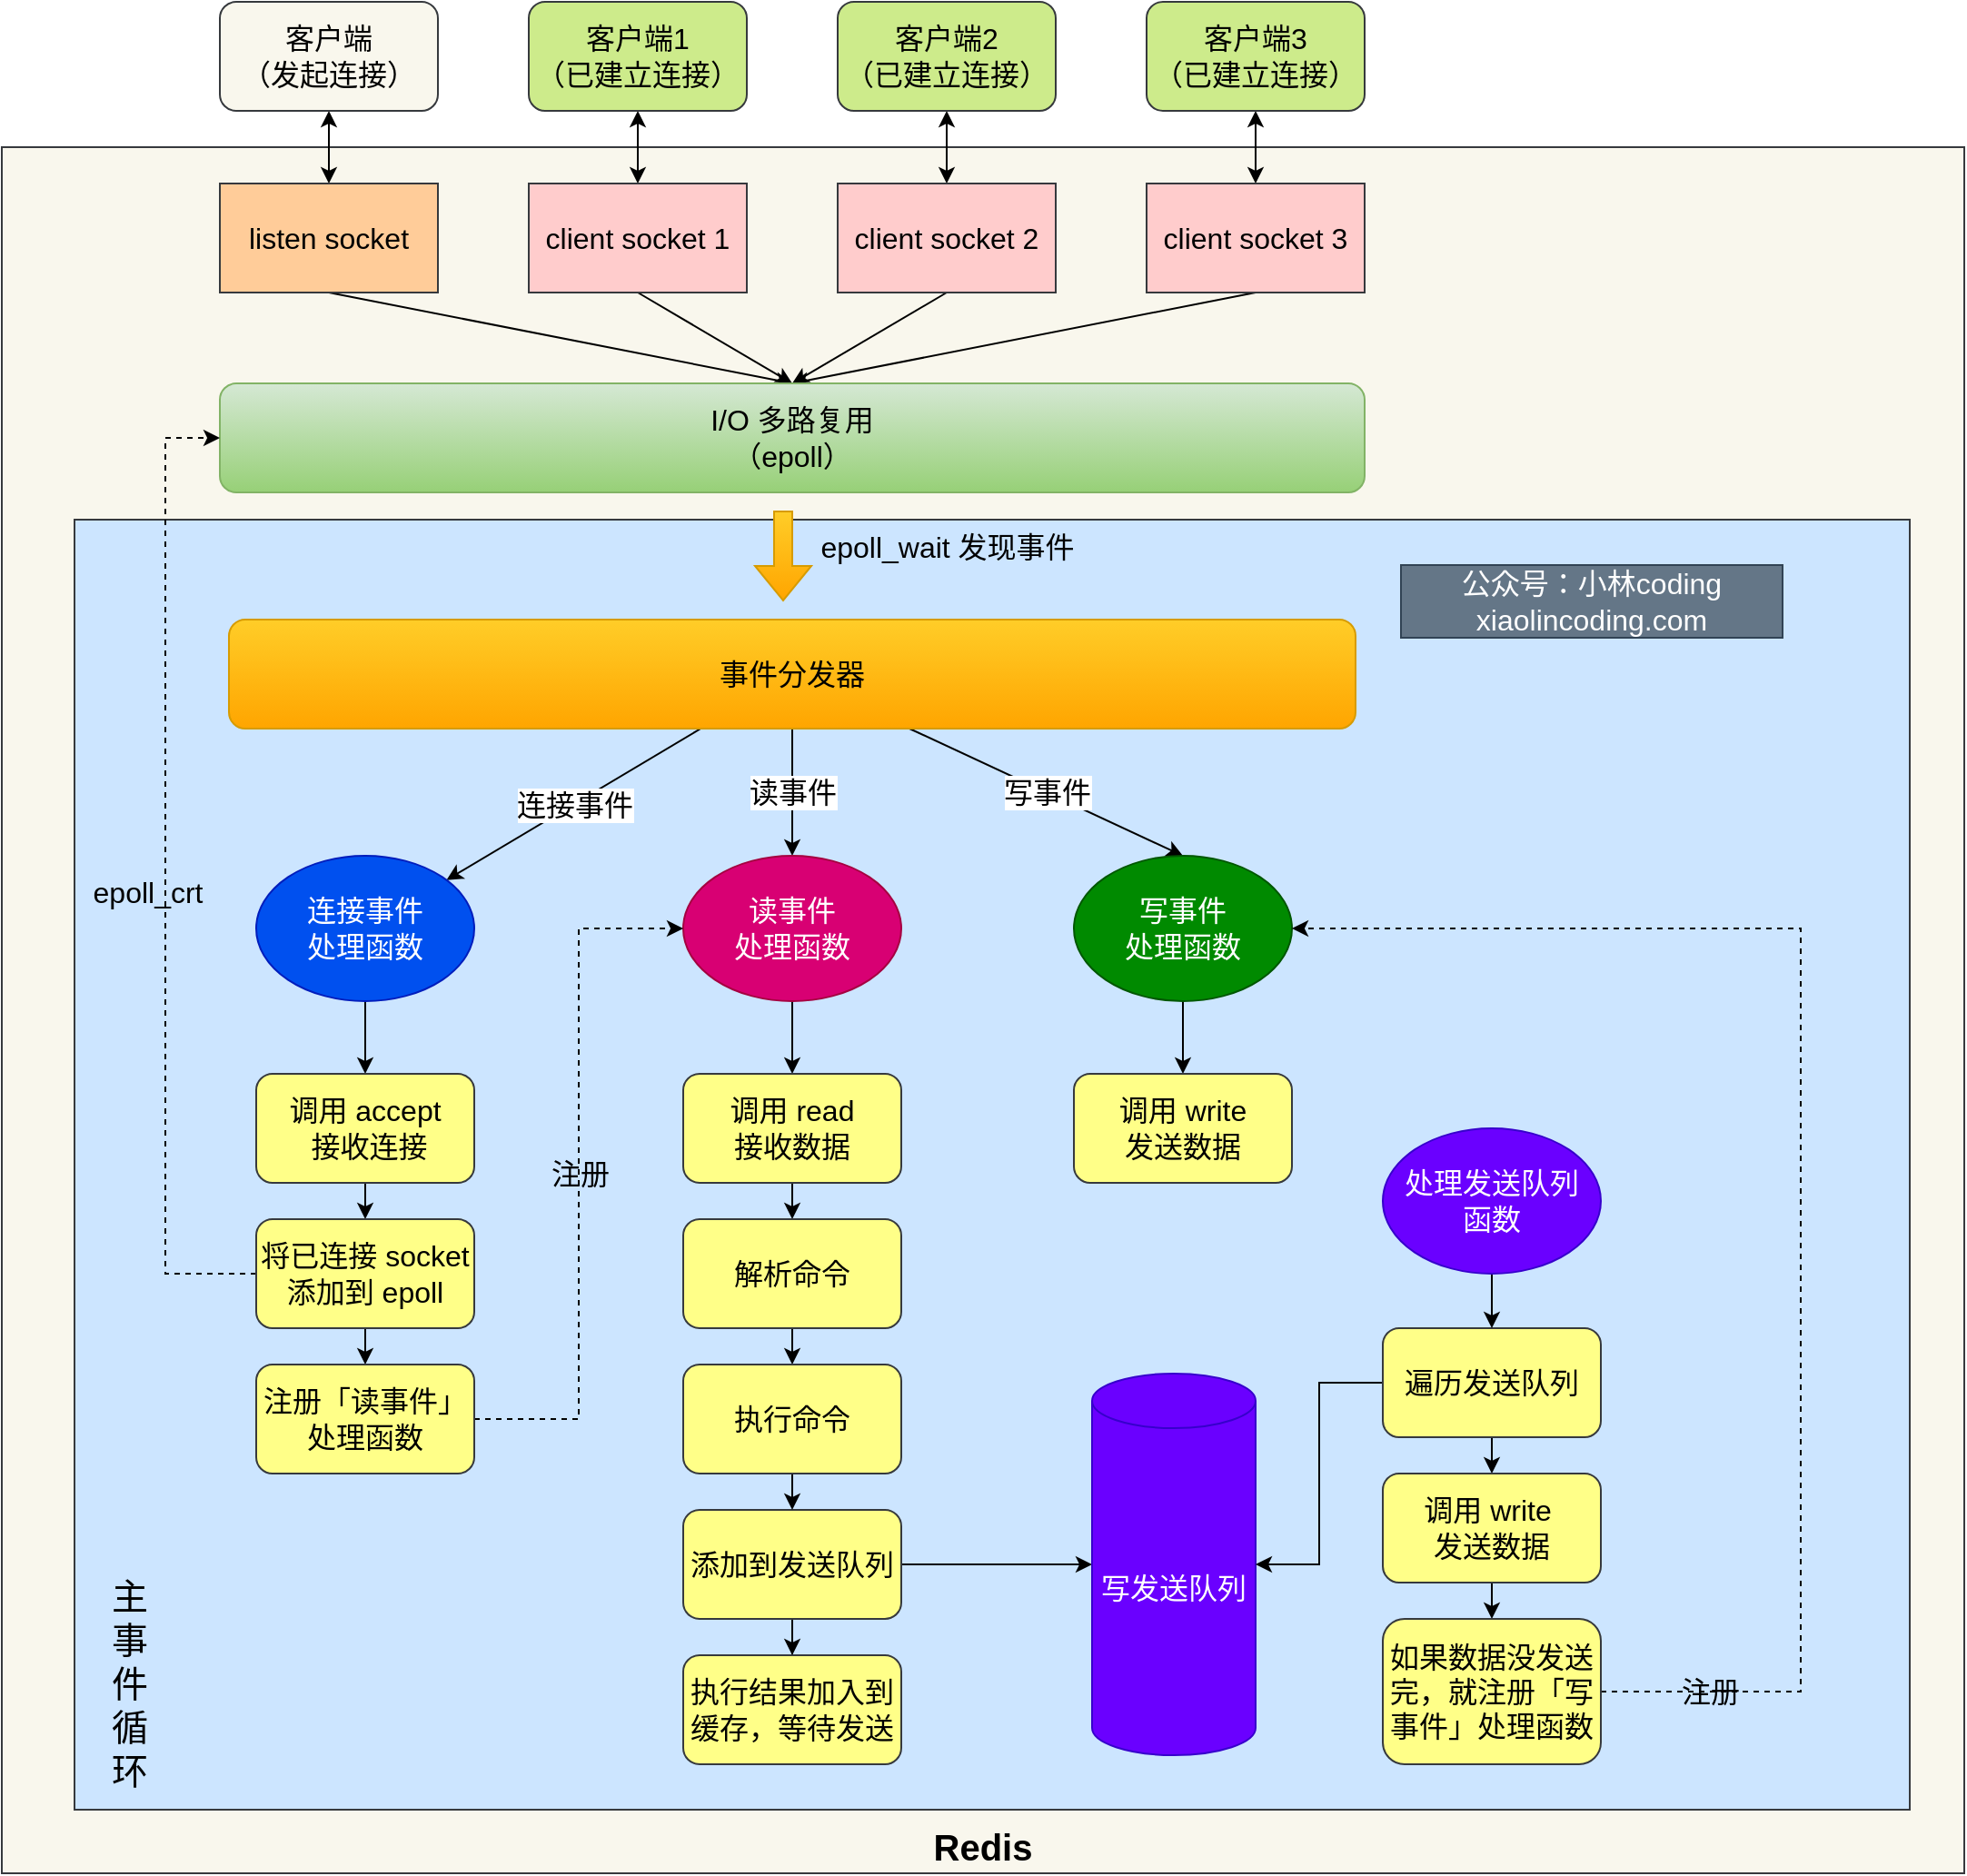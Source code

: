<mxfile version="20.0.4" type="github">
  <diagram id="9gkHI4vsH9qjdE6WEu2j" name="Page-1">
    <mxGraphModel dx="1968" dy="608" grid="1" gridSize="10" guides="1" tooltips="1" connect="1" arrows="1" fold="1" page="1" pageScale="1" pageWidth="827" pageHeight="1169" math="0" shadow="0">
      <root>
        <mxCell id="0" />
        <mxCell id="1" parent="0" />
        <mxCell id="A9LQamvl4RPl7JUWQ36L-68" value="Redis" style="rounded=0;whiteSpace=wrap;html=1;fontSize=20;fillColor=#f9f7ed;strokeColor=#36393d;verticalAlign=bottom;fontStyle=1" vertex="1" parent="1">
          <mxGeometry x="-10" y="170" width="1080" height="950" as="geometry" />
        </mxCell>
        <mxCell id="A9LQamvl4RPl7JUWQ36L-64" value="" style="whiteSpace=wrap;html=1;fontSize=16;rounded=0;fillColor=#cce5ff;strokeColor=#36393d;" vertex="1" parent="1">
          <mxGeometry x="30" y="375" width="1010" height="710" as="geometry" />
        </mxCell>
        <mxCell id="A9LQamvl4RPl7JUWQ36L-58" style="edgeStyle=orthogonalEdgeStyle;rounded=0;orthogonalLoop=1;jettySize=auto;html=1;entryX=0.5;entryY=0;entryDx=0;entryDy=0;fontSize=16;startArrow=classic;startFill=1;" edge="1" parent="1" source="A9LQamvl4RPl7JUWQ36L-1" target="A9LQamvl4RPl7JUWQ36L-5">
          <mxGeometry relative="1" as="geometry" />
        </mxCell>
        <mxCell id="A9LQamvl4RPl7JUWQ36L-1" value="客户端&lt;br style=&quot;font-size: 16px;&quot;&gt;（发起连接）" style="rounded=1;whiteSpace=wrap;html=1;fontSize=16;fillColor=#f9f7ed;strokeColor=#36393d;" vertex="1" parent="1">
          <mxGeometry x="110" y="90" width="120" height="60" as="geometry" />
        </mxCell>
        <mxCell id="A9LQamvl4RPl7JUWQ36L-59" style="edgeStyle=orthogonalEdgeStyle;rounded=0;orthogonalLoop=1;jettySize=auto;html=1;fontSize=16;startArrow=classic;startFill=1;" edge="1" parent="1" source="A9LQamvl4RPl7JUWQ36L-2" target="A9LQamvl4RPl7JUWQ36L-6">
          <mxGeometry relative="1" as="geometry" />
        </mxCell>
        <mxCell id="A9LQamvl4RPl7JUWQ36L-2" value="客户端1&lt;br style=&quot;font-size: 16px;&quot;&gt;（已建立连接）" style="rounded=1;whiteSpace=wrap;html=1;fontSize=16;fillColor=#cdeb8b;strokeColor=#36393d;" vertex="1" parent="1">
          <mxGeometry x="280" y="90" width="120" height="60" as="geometry" />
        </mxCell>
        <mxCell id="A9LQamvl4RPl7JUWQ36L-60" style="edgeStyle=orthogonalEdgeStyle;rounded=0;orthogonalLoop=1;jettySize=auto;html=1;entryX=0.5;entryY=0;entryDx=0;entryDy=0;fontSize=16;startArrow=classic;startFill=1;" edge="1" parent="1" source="A9LQamvl4RPl7JUWQ36L-3" target="A9LQamvl4RPl7JUWQ36L-7">
          <mxGeometry relative="1" as="geometry" />
        </mxCell>
        <mxCell id="A9LQamvl4RPl7JUWQ36L-3" value="客户端2&lt;br style=&quot;font-size: 16px;&quot;&gt;（已建立连接）" style="rounded=1;whiteSpace=wrap;html=1;fontSize=16;fillColor=#cdeb8b;strokeColor=#36393d;" vertex="1" parent="1">
          <mxGeometry x="450" y="90" width="120" height="60" as="geometry" />
        </mxCell>
        <mxCell id="A9LQamvl4RPl7JUWQ36L-61" style="edgeStyle=orthogonalEdgeStyle;rounded=0;orthogonalLoop=1;jettySize=auto;html=1;fontSize=16;startArrow=classic;startFill=1;" edge="1" parent="1" source="A9LQamvl4RPl7JUWQ36L-4" target="A9LQamvl4RPl7JUWQ36L-8">
          <mxGeometry relative="1" as="geometry" />
        </mxCell>
        <mxCell id="A9LQamvl4RPl7JUWQ36L-4" value="客户端3&lt;br style=&quot;font-size: 16px;&quot;&gt;（已建立连接）" style="rounded=1;whiteSpace=wrap;html=1;fontSize=16;fillColor=#cdeb8b;strokeColor=#36393d;" vertex="1" parent="1">
          <mxGeometry x="620" y="90" width="120" height="60" as="geometry" />
        </mxCell>
        <mxCell id="A9LQamvl4RPl7JUWQ36L-63" style="rounded=0;orthogonalLoop=1;jettySize=auto;html=1;fontSize=16;exitX=0.5;exitY=1;exitDx=0;exitDy=0;entryX=0.5;entryY=0;entryDx=0;entryDy=0;" edge="1" parent="1" source="A9LQamvl4RPl7JUWQ36L-5" target="A9LQamvl4RPl7JUWQ36L-9">
          <mxGeometry relative="1" as="geometry" />
        </mxCell>
        <mxCell id="A9LQamvl4RPl7JUWQ36L-5" value="listen socket" style="rounded=0;whiteSpace=wrap;html=1;fontSize=16;fillColor=#ffcc99;strokeColor=#36393d;" vertex="1" parent="1">
          <mxGeometry x="110" y="190" width="120" height="60" as="geometry" />
        </mxCell>
        <mxCell id="A9LQamvl4RPl7JUWQ36L-65" value="" style="edgeStyle=none;rounded=0;orthogonalLoop=1;jettySize=auto;html=1;fontSize=16;entryX=0.5;entryY=0;entryDx=0;entryDy=0;exitX=0.5;exitY=1;exitDx=0;exitDy=0;" edge="1" parent="1" source="A9LQamvl4RPl7JUWQ36L-6" target="A9LQamvl4RPl7JUWQ36L-9">
          <mxGeometry relative="1" as="geometry" />
        </mxCell>
        <mxCell id="A9LQamvl4RPl7JUWQ36L-6" value="client socket 1" style="rounded=0;whiteSpace=wrap;html=1;fontSize=16;fillColor=#ffcccc;strokeColor=#36393d;" vertex="1" parent="1">
          <mxGeometry x="280" y="190" width="120" height="60" as="geometry" />
        </mxCell>
        <mxCell id="A9LQamvl4RPl7JUWQ36L-66" style="edgeStyle=none;rounded=0;orthogonalLoop=1;jettySize=auto;html=1;entryX=0.5;entryY=0;entryDx=0;entryDy=0;fontSize=16;exitX=0.5;exitY=1;exitDx=0;exitDy=0;" edge="1" parent="1" source="A9LQamvl4RPl7JUWQ36L-7" target="A9LQamvl4RPl7JUWQ36L-9">
          <mxGeometry relative="1" as="geometry" />
        </mxCell>
        <mxCell id="A9LQamvl4RPl7JUWQ36L-7" value="client socket 2" style="rounded=0;whiteSpace=wrap;html=1;fontSize=16;fillColor=#ffcccc;strokeColor=#36393d;" vertex="1" parent="1">
          <mxGeometry x="450" y="190" width="120" height="60" as="geometry" />
        </mxCell>
        <mxCell id="A9LQamvl4RPl7JUWQ36L-67" style="edgeStyle=none;rounded=0;orthogonalLoop=1;jettySize=auto;html=1;entryX=0.5;entryY=0;entryDx=0;entryDy=0;fontSize=16;exitX=0.5;exitY=1;exitDx=0;exitDy=0;" edge="1" parent="1" source="A9LQamvl4RPl7JUWQ36L-8" target="A9LQamvl4RPl7JUWQ36L-9">
          <mxGeometry relative="1" as="geometry" />
        </mxCell>
        <mxCell id="A9LQamvl4RPl7JUWQ36L-8" value="client socket 3" style="rounded=0;whiteSpace=wrap;html=1;fontSize=16;fillColor=#ffcccc;strokeColor=#36393d;" vertex="1" parent="1">
          <mxGeometry x="620" y="190" width="120" height="60" as="geometry" />
        </mxCell>
        <mxCell id="A9LQamvl4RPl7JUWQ36L-9" value="I/O 多路复用&lt;br&gt;（epoll）" style="rounded=1;whiteSpace=wrap;html=1;fontSize=16;fillColor=#d5e8d4;gradientColor=#97d077;strokeColor=#82b366;" vertex="1" parent="1">
          <mxGeometry x="110" y="300" width="630" height="60" as="geometry" />
        </mxCell>
        <mxCell id="A9LQamvl4RPl7JUWQ36L-14" value="连接事件" style="rounded=0;orthogonalLoop=1;jettySize=auto;html=1;fontSize=16;" edge="1" parent="1" source="A9LQamvl4RPl7JUWQ36L-10" target="A9LQamvl4RPl7JUWQ36L-11">
          <mxGeometry relative="1" as="geometry" />
        </mxCell>
        <mxCell id="A9LQamvl4RPl7JUWQ36L-15" value="读事件" style="edgeStyle=none;rounded=0;orthogonalLoop=1;jettySize=auto;html=1;fontSize=16;" edge="1" parent="1" source="A9LQamvl4RPl7JUWQ36L-10" target="A9LQamvl4RPl7JUWQ36L-12">
          <mxGeometry relative="1" as="geometry" />
        </mxCell>
        <mxCell id="A9LQamvl4RPl7JUWQ36L-16" value="写事件" style="edgeStyle=none;rounded=0;orthogonalLoop=1;jettySize=auto;html=1;entryX=0.5;entryY=0;entryDx=0;entryDy=0;fontSize=16;" edge="1" parent="1" source="A9LQamvl4RPl7JUWQ36L-10" target="A9LQamvl4RPl7JUWQ36L-13">
          <mxGeometry relative="1" as="geometry" />
        </mxCell>
        <mxCell id="A9LQamvl4RPl7JUWQ36L-10" value="事件分发器" style="rounded=1;whiteSpace=wrap;html=1;fontSize=16;fillColor=#ffcd28;gradientColor=#ffa500;strokeColor=#d79b00;" vertex="1" parent="1">
          <mxGeometry x="115" y="430" width="620" height="60" as="geometry" />
        </mxCell>
        <mxCell id="A9LQamvl4RPl7JUWQ36L-44" style="edgeStyle=none;rounded=0;orthogonalLoop=1;jettySize=auto;html=1;entryX=0.5;entryY=0;entryDx=0;entryDy=0;fontSize=16;" edge="1" parent="1" source="A9LQamvl4RPl7JUWQ36L-11" target="A9LQamvl4RPl7JUWQ36L-18">
          <mxGeometry relative="1" as="geometry" />
        </mxCell>
        <mxCell id="A9LQamvl4RPl7JUWQ36L-11" value="连接事件&lt;br&gt;处理函数" style="ellipse;whiteSpace=wrap;html=1;fontSize=16;fillColor=#0050ef;fontColor=#ffffff;strokeColor=#001DBC;" vertex="1" parent="1">
          <mxGeometry x="130" y="560" width="120" height="80" as="geometry" />
        </mxCell>
        <mxCell id="A9LQamvl4RPl7JUWQ36L-43" style="rounded=0;orthogonalLoop=1;jettySize=auto;html=1;entryX=0.5;entryY=0;entryDx=0;entryDy=0;fontSize=16;" edge="1" parent="1" source="A9LQamvl4RPl7JUWQ36L-12" target="A9LQamvl4RPl7JUWQ36L-24">
          <mxGeometry relative="1" as="geometry" />
        </mxCell>
        <mxCell id="A9LQamvl4RPl7JUWQ36L-12" value="读事件&lt;br&gt;处理函数" style="ellipse;whiteSpace=wrap;html=1;fontSize=16;fillColor=#d80073;fontColor=#ffffff;strokeColor=#A50040;" vertex="1" parent="1">
          <mxGeometry x="365" y="560" width="120" height="80" as="geometry" />
        </mxCell>
        <mxCell id="A9LQamvl4RPl7JUWQ36L-45" style="edgeStyle=none;rounded=0;orthogonalLoop=1;jettySize=auto;html=1;fontSize=16;" edge="1" parent="1" source="A9LQamvl4RPl7JUWQ36L-13" target="A9LQamvl4RPl7JUWQ36L-39">
          <mxGeometry relative="1" as="geometry" />
        </mxCell>
        <mxCell id="A9LQamvl4RPl7JUWQ36L-13" value="写事件&lt;br&gt;处理函数" style="ellipse;whiteSpace=wrap;html=1;fontSize=16;fillColor=#008a00;fontColor=#ffffff;strokeColor=#005700;" vertex="1" parent="1">
          <mxGeometry x="580" y="560" width="120" height="80" as="geometry" />
        </mxCell>
        <mxCell id="A9LQamvl4RPl7JUWQ36L-20" style="edgeStyle=none;rounded=0;orthogonalLoop=1;jettySize=auto;html=1;entryX=0.5;entryY=0;entryDx=0;entryDy=0;fontSize=16;" edge="1" parent="1" source="A9LQamvl4RPl7JUWQ36L-18" target="A9LQamvl4RPl7JUWQ36L-19">
          <mxGeometry relative="1" as="geometry" />
        </mxCell>
        <mxCell id="A9LQamvl4RPl7JUWQ36L-18" value="调用 accept&lt;br&gt;&amp;nbsp;接收连接" style="rounded=1;whiteSpace=wrap;html=1;fontSize=16;fillColor=#ffff88;strokeColor=#36393d;" vertex="1" parent="1">
          <mxGeometry x="130" y="680" width="120" height="60" as="geometry" />
        </mxCell>
        <mxCell id="A9LQamvl4RPl7JUWQ36L-22" style="edgeStyle=none;rounded=0;orthogonalLoop=1;jettySize=auto;html=1;entryX=0.5;entryY=0;entryDx=0;entryDy=0;fontSize=16;" edge="1" parent="1" source="A9LQamvl4RPl7JUWQ36L-19" target="A9LQamvl4RPl7JUWQ36L-21">
          <mxGeometry relative="1" as="geometry" />
        </mxCell>
        <mxCell id="A9LQamvl4RPl7JUWQ36L-46" value="epoll_crt" style="edgeStyle=orthogonalEdgeStyle;rounded=0;orthogonalLoop=1;jettySize=auto;html=1;entryX=0;entryY=0.5;entryDx=0;entryDy=0;fontSize=16;dashed=1;labelBackgroundColor=none;" edge="1" parent="1" source="A9LQamvl4RPl7JUWQ36L-19" target="A9LQamvl4RPl7JUWQ36L-9">
          <mxGeometry x="-0.037" y="10" relative="1" as="geometry">
            <Array as="points">
              <mxPoint x="80" y="790" />
              <mxPoint x="80" y="330" />
            </Array>
            <mxPoint as="offset" />
          </mxGeometry>
        </mxCell>
        <mxCell id="A9LQamvl4RPl7JUWQ36L-19" value="将已连接 socket 添加到 epoll" style="rounded=1;whiteSpace=wrap;html=1;fontSize=16;fillColor=#ffff88;strokeColor=#36393d;" vertex="1" parent="1">
          <mxGeometry x="130" y="760" width="120" height="60" as="geometry" />
        </mxCell>
        <mxCell id="A9LQamvl4RPl7JUWQ36L-40" value="注册" style="edgeStyle=orthogonalEdgeStyle;rounded=0;orthogonalLoop=1;jettySize=auto;html=1;entryX=0;entryY=0.5;entryDx=0;entryDy=0;fontSize=16;exitX=1;exitY=0.5;exitDx=0;exitDy=0;dashed=1;labelBackgroundColor=none;" edge="1" parent="1" source="A9LQamvl4RPl7JUWQ36L-21" target="A9LQamvl4RPl7JUWQ36L-12">
          <mxGeometry relative="1" as="geometry" />
        </mxCell>
        <mxCell id="A9LQamvl4RPl7JUWQ36L-21" value="注册「读事件」处理函数" style="rounded=1;whiteSpace=wrap;html=1;fontSize=16;fillColor=#ffff88;strokeColor=#36393d;" vertex="1" parent="1">
          <mxGeometry x="130" y="840" width="120" height="60" as="geometry" />
        </mxCell>
        <mxCell id="A9LQamvl4RPl7JUWQ36L-23" style="edgeStyle=none;rounded=0;orthogonalLoop=1;jettySize=auto;html=1;entryX=0.5;entryY=0;entryDx=0;entryDy=0;fontSize=16;" edge="1" parent="1" source="A9LQamvl4RPl7JUWQ36L-24" target="A9LQamvl4RPl7JUWQ36L-26">
          <mxGeometry relative="1" as="geometry" />
        </mxCell>
        <mxCell id="A9LQamvl4RPl7JUWQ36L-24" value="调用 read &lt;br&gt;接收数据" style="rounded=1;whiteSpace=wrap;html=1;fontSize=16;fillColor=#ffff88;strokeColor=#36393d;" vertex="1" parent="1">
          <mxGeometry x="365" y="680" width="120" height="60" as="geometry" />
        </mxCell>
        <mxCell id="A9LQamvl4RPl7JUWQ36L-29" style="edgeStyle=none;rounded=0;orthogonalLoop=1;jettySize=auto;html=1;entryX=0.5;entryY=0;entryDx=0;entryDy=0;fontSize=16;" edge="1" parent="1" source="A9LQamvl4RPl7JUWQ36L-26" target="A9LQamvl4RPl7JUWQ36L-28">
          <mxGeometry relative="1" as="geometry" />
        </mxCell>
        <mxCell id="A9LQamvl4RPl7JUWQ36L-26" value="解析命令" style="rounded=1;whiteSpace=wrap;html=1;fontSize=16;fillColor=#ffff88;strokeColor=#36393d;" vertex="1" parent="1">
          <mxGeometry x="365" y="760" width="120" height="60" as="geometry" />
        </mxCell>
        <mxCell id="A9LQamvl4RPl7JUWQ36L-51" style="edgeStyle=orthogonalEdgeStyle;rounded=0;orthogonalLoop=1;jettySize=auto;html=1;entryX=0.5;entryY=0;entryDx=0;entryDy=0;fontSize=16;" edge="1" parent="1" source="A9LQamvl4RPl7JUWQ36L-27" target="A9LQamvl4RPl7JUWQ36L-50">
          <mxGeometry relative="1" as="geometry" />
        </mxCell>
        <mxCell id="A9LQamvl4RPl7JUWQ36L-52" style="edgeStyle=orthogonalEdgeStyle;rounded=0;orthogonalLoop=1;jettySize=auto;html=1;fontSize=16;" edge="1" parent="1" source="A9LQamvl4RPl7JUWQ36L-27" target="A9LQamvl4RPl7JUWQ36L-31">
          <mxGeometry relative="1" as="geometry" />
        </mxCell>
        <mxCell id="A9LQamvl4RPl7JUWQ36L-27" value="添加到发送队列" style="rounded=1;whiteSpace=wrap;html=1;fontSize=16;fillColor=#ffff88;strokeColor=#36393d;" vertex="1" parent="1">
          <mxGeometry x="365" y="920" width="120" height="60" as="geometry" />
        </mxCell>
        <mxCell id="A9LQamvl4RPl7JUWQ36L-30" style="edgeStyle=none;rounded=0;orthogonalLoop=1;jettySize=auto;html=1;fontSize=16;" edge="1" parent="1" source="A9LQamvl4RPl7JUWQ36L-28" target="A9LQamvl4RPl7JUWQ36L-27">
          <mxGeometry relative="1" as="geometry" />
        </mxCell>
        <mxCell id="A9LQamvl4RPl7JUWQ36L-28" value="执行命令" style="rounded=1;whiteSpace=wrap;html=1;fontSize=16;fillColor=#ffff88;strokeColor=#36393d;" vertex="1" parent="1">
          <mxGeometry x="365" y="840" width="120" height="60" as="geometry" />
        </mxCell>
        <mxCell id="A9LQamvl4RPl7JUWQ36L-31" value="写发送队列" style="shape=cylinder3;whiteSpace=wrap;html=1;boundedLbl=1;backgroundOutline=1;size=15;fontSize=16;fillColor=#6a00ff;strokeColor=#3700CC;fontColor=#ffffff;" vertex="1" parent="1">
          <mxGeometry x="590" y="845" width="90" height="210" as="geometry" />
        </mxCell>
        <mxCell id="A9LQamvl4RPl7JUWQ36L-32" style="edgeStyle=none;rounded=0;orthogonalLoop=1;jettySize=auto;html=1;entryX=0.5;entryY=0;entryDx=0;entryDy=0;fontSize=16;" edge="1" parent="1" source="A9LQamvl4RPl7JUWQ36L-33" target="A9LQamvl4RPl7JUWQ36L-35">
          <mxGeometry relative="1" as="geometry" />
        </mxCell>
        <mxCell id="A9LQamvl4RPl7JUWQ36L-54" style="edgeStyle=orthogonalEdgeStyle;rounded=0;orthogonalLoop=1;jettySize=auto;html=1;entryX=1;entryY=0.5;entryDx=0;entryDy=0;entryPerimeter=0;fontSize=16;" edge="1" parent="1" source="A9LQamvl4RPl7JUWQ36L-33" target="A9LQamvl4RPl7JUWQ36L-31">
          <mxGeometry relative="1" as="geometry" />
        </mxCell>
        <mxCell id="A9LQamvl4RPl7JUWQ36L-33" value="遍历发送队列" style="rounded=1;whiteSpace=wrap;html=1;fontSize=16;fillColor=#ffff88;strokeColor=#36393d;" vertex="1" parent="1">
          <mxGeometry x="750" y="820" width="120" height="60" as="geometry" />
        </mxCell>
        <mxCell id="A9LQamvl4RPl7JUWQ36L-34" style="edgeStyle=none;rounded=0;orthogonalLoop=1;jettySize=auto;html=1;entryX=0.5;entryY=0;entryDx=0;entryDy=0;fontSize=16;" edge="1" parent="1" source="A9LQamvl4RPl7JUWQ36L-35" target="A9LQamvl4RPl7JUWQ36L-38">
          <mxGeometry relative="1" as="geometry" />
        </mxCell>
        <mxCell id="A9LQamvl4RPl7JUWQ36L-35" value="调用 write&amp;nbsp;&lt;br&gt;发送数据" style="rounded=1;whiteSpace=wrap;html=1;fontSize=16;fillColor=#ffff88;strokeColor=#36393d;" vertex="1" parent="1">
          <mxGeometry x="750" y="900" width="120" height="60" as="geometry" />
        </mxCell>
        <mxCell id="A9LQamvl4RPl7JUWQ36L-41" value="注册" style="edgeStyle=orthogonalEdgeStyle;rounded=0;orthogonalLoop=1;jettySize=auto;html=1;entryX=1;entryY=0.5;entryDx=0;entryDy=0;dashed=1;fontSize=16;labelBackgroundColor=none;exitX=1;exitY=0.5;exitDx=0;exitDy=0;" edge="1" parent="1" source="A9LQamvl4RPl7JUWQ36L-38" target="A9LQamvl4RPl7JUWQ36L-13">
          <mxGeometry x="-0.853" relative="1" as="geometry">
            <mxPoint x="910" y="1020" as="sourcePoint" />
            <Array as="points">
              <mxPoint x="980" y="1020" />
              <mxPoint x="980" y="600" />
            </Array>
            <mxPoint as="offset" />
          </mxGeometry>
        </mxCell>
        <mxCell id="A9LQamvl4RPl7JUWQ36L-38" value="如果数据没发送完，就注册「写事件」处理函数" style="rounded=1;whiteSpace=wrap;html=1;fontSize=16;fillColor=#ffff88;strokeColor=#36393d;" vertex="1" parent="1">
          <mxGeometry x="750" y="980" width="120" height="80" as="geometry" />
        </mxCell>
        <mxCell id="A9LQamvl4RPl7JUWQ36L-39" value="调用 write &lt;br&gt;发送数据" style="rounded=1;whiteSpace=wrap;html=1;fontSize=16;fillColor=#ffff88;strokeColor=#36393d;" vertex="1" parent="1">
          <mxGeometry x="580" y="680" width="120" height="60" as="geometry" />
        </mxCell>
        <mxCell id="A9LQamvl4RPl7JUWQ36L-48" value="" style="shape=flexArrow;endArrow=classic;html=1;rounded=0;fontSize=16;fillColor=#ffcd28;gradientColor=#ffa500;strokeColor=#d79b00;" edge="1" parent="1">
          <mxGeometry width="50" height="50" relative="1" as="geometry">
            <mxPoint x="420" y="370" as="sourcePoint" />
            <mxPoint x="420" y="420" as="targetPoint" />
          </mxGeometry>
        </mxCell>
        <mxCell id="A9LQamvl4RPl7JUWQ36L-49" value="epoll_wait 发现事件" style="text;html=1;align=center;verticalAlign=middle;resizable=0;points=[];autosize=1;strokeColor=none;fillColor=none;fontSize=16;" vertex="1" parent="1">
          <mxGeometry x="430" y="375" width="160" height="30" as="geometry" />
        </mxCell>
        <mxCell id="A9LQamvl4RPl7JUWQ36L-50" value="执行结果加入到缓存，等待发送" style="rounded=1;whiteSpace=wrap;html=1;fontSize=16;fillColor=#ffff88;strokeColor=#36393d;" vertex="1" parent="1">
          <mxGeometry x="365" y="1000" width="120" height="60" as="geometry" />
        </mxCell>
        <mxCell id="A9LQamvl4RPl7JUWQ36L-57" style="edgeStyle=orthogonalEdgeStyle;rounded=0;orthogonalLoop=1;jettySize=auto;html=1;entryX=0.5;entryY=0;entryDx=0;entryDy=0;fontSize=16;" edge="1" parent="1" source="A9LQamvl4RPl7JUWQ36L-55" target="A9LQamvl4RPl7JUWQ36L-33">
          <mxGeometry relative="1" as="geometry" />
        </mxCell>
        <mxCell id="A9LQamvl4RPl7JUWQ36L-55" value="处理发送队列&lt;br&gt;函数" style="ellipse;whiteSpace=wrap;html=1;fontSize=16;fillColor=#6a00ff;fontColor=#ffffff;strokeColor=#3700CC;" vertex="1" parent="1">
          <mxGeometry x="750" y="710" width="120" height="80" as="geometry" />
        </mxCell>
        <mxCell id="A9LQamvl4RPl7JUWQ36L-72" value="主&lt;br&gt;事&lt;br&gt;件&lt;br&gt;循&lt;br&gt;环" style="text;html=1;align=center;verticalAlign=middle;resizable=0;points=[];autosize=1;strokeColor=none;fillColor=none;fontSize=20;" vertex="1" parent="1">
          <mxGeometry x="40" y="950" width="40" height="130" as="geometry" />
        </mxCell>
        <mxCell id="A9LQamvl4RPl7JUWQ36L-73" value="公众号：小林coding&lt;br style=&quot;font-size: 16px;&quot;&gt;xiaolincoding.com" style="text;html=1;strokeColor=#314354;fillColor=#647687;align=center;verticalAlign=middle;whiteSpace=wrap;rounded=0;fontSize=16;fontColor=#ffffff;" vertex="1" parent="1">
          <mxGeometry x="760" y="400" width="210" height="40" as="geometry" />
        </mxCell>
      </root>
    </mxGraphModel>
  </diagram>
</mxfile>
